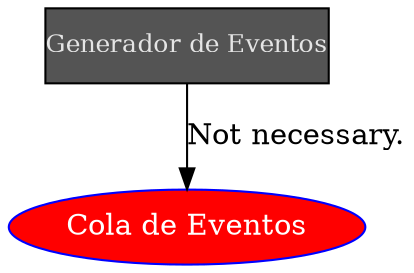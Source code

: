digraph pde {
    ge [margin = "0" width = "1"
        fontcolor = "gray90" fontsize = "12"
        shape = "rectangle" style = "filled" fillcolor = "gray33"
        label = "Generador de Eventos"];
    ce [label = "Cola de Eventos"
        style = "filled" fillcolor = "red"
        color = "blue" fontcolor = "white"];

    ge -> ce [label="Not necessary."];
}
